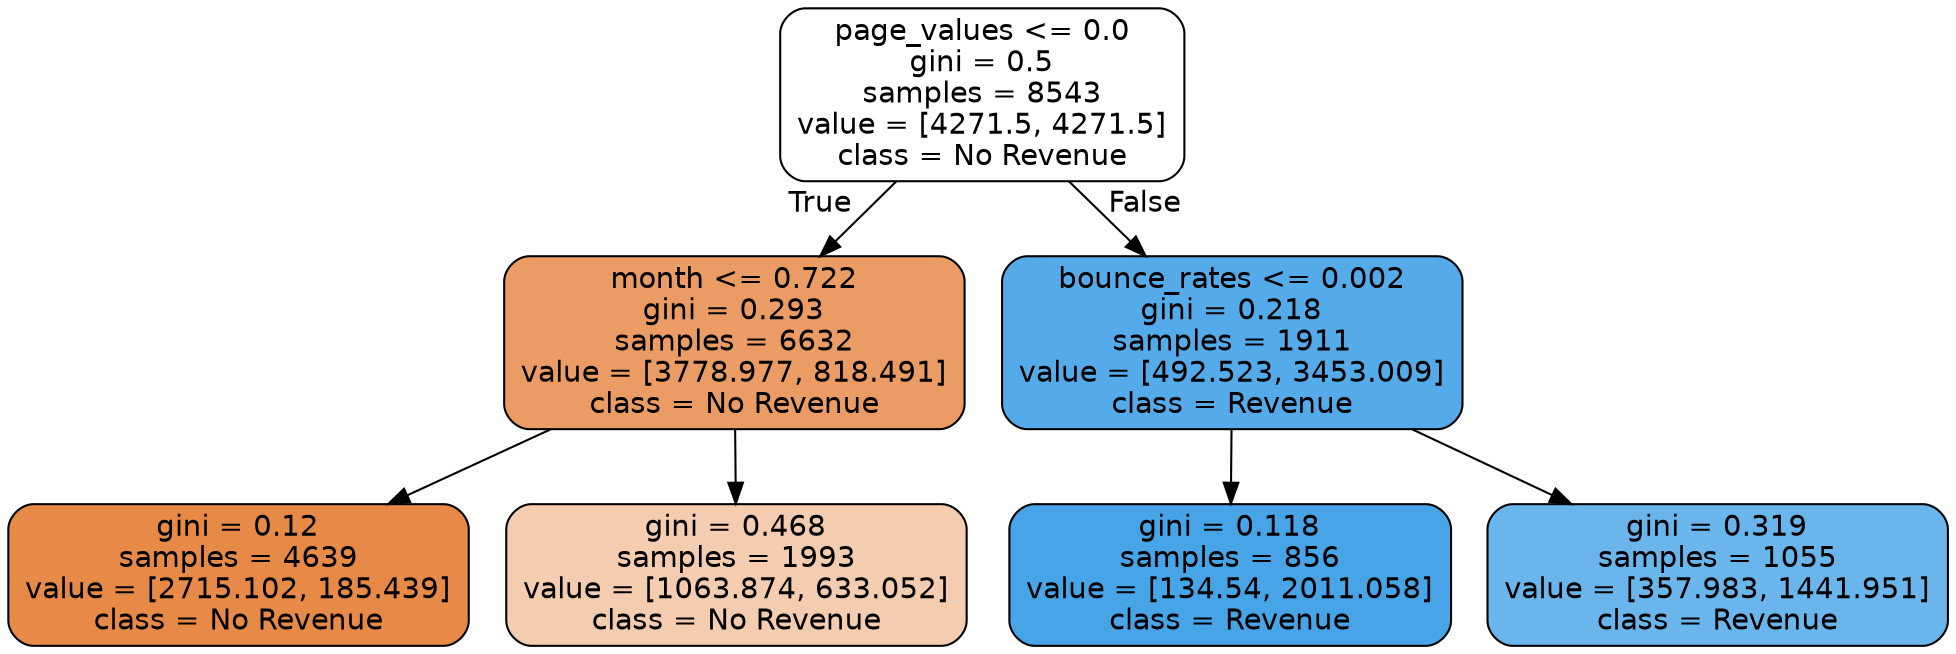 digraph Tree {
node [shape=box, style="filled, rounded", color="black", fontname="helvetica"] ;
edge [fontname="helvetica"] ;
0 [label="page_values <= 0.0\ngini = 0.5\nsamples = 8543\nvalue = [4271.5, 4271.5]\nclass = No Revenue", fillcolor="#ffffff"] ;
1 [label="month <= 0.722\ngini = 0.293\nsamples = 6632\nvalue = [3778.977, 818.491]\nclass = No Revenue", fillcolor="#eb9c64"] ;
0 -> 1 [labeldistance=2.5, labelangle=45, headlabel="True"] ;
2 [label="gini = 0.12\nsamples = 4639\nvalue = [2715.102, 185.439]\nclass = No Revenue", fillcolor="#e78a47"] ;
1 -> 2 ;
3 [label="gini = 0.468\nsamples = 1993\nvalue = [1063.874, 633.052]\nclass = No Revenue", fillcolor="#f4ccaf"] ;
1 -> 3 ;
4 [label="bounce_rates <= 0.002\ngini = 0.218\nsamples = 1911\nvalue = [492.523, 3453.009]\nclass = Revenue", fillcolor="#55abe9"] ;
0 -> 4 [labeldistance=2.5, labelangle=-45, headlabel="False"] ;
5 [label="gini = 0.118\nsamples = 856\nvalue = [134.54, 2011.058]\nclass = Revenue", fillcolor="#46a4e7"] ;
4 -> 5 ;
6 [label="gini = 0.319\nsamples = 1055\nvalue = [357.983, 1441.951]\nclass = Revenue", fillcolor="#6ab5eb"] ;
4 -> 6 ;
}